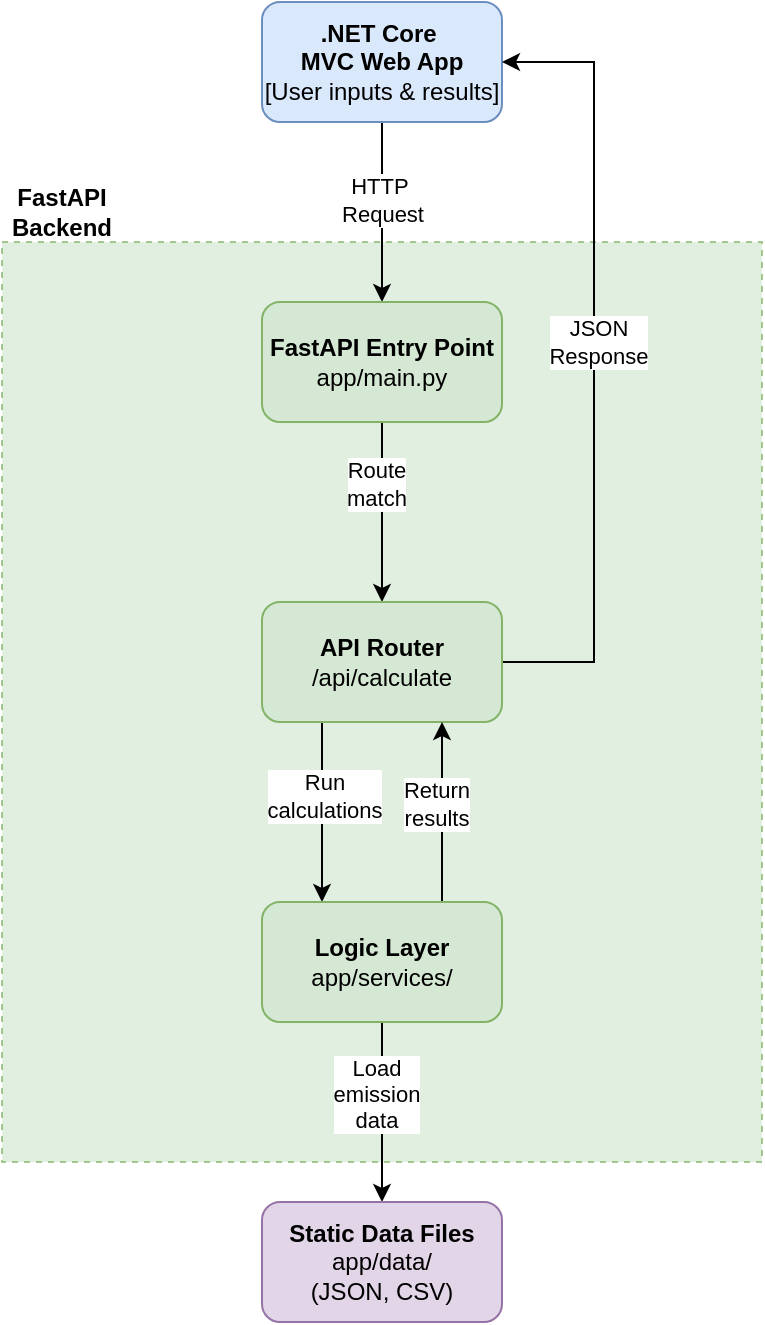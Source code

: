 <mxfile version="27.0.5">
  <diagram name="Page-1" id="2h7HDEM5m4908WPS2y2u">
    <mxGraphModel dx="1251" dy="660" grid="1" gridSize="10" guides="1" tooltips="1" connect="1" arrows="1" fold="1" page="1" pageScale="1" pageWidth="827" pageHeight="1169" math="0" shadow="0">
      <root>
        <mxCell id="0" />
        <mxCell id="1" parent="0" />
        <mxCell id="ARhQoWU-gYZ1ITcfCtZC-19" value="" style="rounded=0;whiteSpace=wrap;html=1;dashed=1;fillColor=#d5e8d4;strokeColor=#82b366;glass=0;shadow=0;opacity=70;" vertex="1" parent="1">
          <mxGeometry x="224" y="160" width="380" height="460" as="geometry" />
        </mxCell>
        <mxCell id="ARhQoWU-gYZ1ITcfCtZC-6" style="edgeStyle=orthogonalEdgeStyle;rounded=0;orthogonalLoop=1;jettySize=auto;html=1;entryX=0.5;entryY=0;entryDx=0;entryDy=0;" edge="1" parent="1" source="ARhQoWU-gYZ1ITcfCtZC-1" target="ARhQoWU-gYZ1ITcfCtZC-2">
          <mxGeometry relative="1" as="geometry" />
        </mxCell>
        <mxCell id="ARhQoWU-gYZ1ITcfCtZC-7" value="HTTP&amp;nbsp;&lt;div&gt;Request&lt;/div&gt;" style="edgeLabel;html=1;align=center;verticalAlign=middle;resizable=0;points=[];" vertex="1" connectable="0" parent="ARhQoWU-gYZ1ITcfCtZC-6">
          <mxGeometry x="-0.133" relative="1" as="geometry">
            <mxPoint as="offset" />
          </mxGeometry>
        </mxCell>
        <mxCell id="ARhQoWU-gYZ1ITcfCtZC-1" value="&lt;b&gt;.NET Core&amp;nbsp;&lt;/b&gt;&lt;div&gt;&lt;b&gt;MVC Web App&lt;/b&gt;&lt;/div&gt;&lt;div&gt;[User inputs &amp;amp; results]&lt;/div&gt;" style="rounded=1;whiteSpace=wrap;html=1;fillColor=#dae8fc;strokeColor=#6c8ebf;" vertex="1" parent="1">
          <mxGeometry x="354" y="40" width="120" height="60" as="geometry" />
        </mxCell>
        <mxCell id="ARhQoWU-gYZ1ITcfCtZC-8" style="edgeStyle=orthogonalEdgeStyle;rounded=0;orthogonalLoop=1;jettySize=auto;html=1;entryX=0.5;entryY=0;entryDx=0;entryDy=0;" edge="1" parent="1" source="ARhQoWU-gYZ1ITcfCtZC-2" target="ARhQoWU-gYZ1ITcfCtZC-3">
          <mxGeometry relative="1" as="geometry" />
        </mxCell>
        <mxCell id="ARhQoWU-gYZ1ITcfCtZC-9" value="Route&lt;div&gt;match&lt;/div&gt;" style="edgeLabel;html=1;align=center;verticalAlign=middle;resizable=0;points=[];" vertex="1" connectable="0" parent="ARhQoWU-gYZ1ITcfCtZC-8">
          <mxGeometry x="-0.311" y="-3" relative="1" as="geometry">
            <mxPoint as="offset" />
          </mxGeometry>
        </mxCell>
        <mxCell id="ARhQoWU-gYZ1ITcfCtZC-2" value="&lt;b&gt;FastAPI Entry Point&lt;/b&gt;&lt;div&gt;app/main.py&lt;/div&gt;" style="rounded=1;whiteSpace=wrap;html=1;fillColor=#d5e8d4;strokeColor=#82b366;" vertex="1" parent="1">
          <mxGeometry x="354" y="190" width="120" height="60" as="geometry" />
        </mxCell>
        <mxCell id="ARhQoWU-gYZ1ITcfCtZC-10" style="edgeStyle=orthogonalEdgeStyle;rounded=0;orthogonalLoop=1;jettySize=auto;html=1;entryX=0.25;entryY=0;entryDx=0;entryDy=0;exitX=0.25;exitY=1;exitDx=0;exitDy=0;" edge="1" parent="1" source="ARhQoWU-gYZ1ITcfCtZC-3" target="ARhQoWU-gYZ1ITcfCtZC-4">
          <mxGeometry relative="1" as="geometry" />
        </mxCell>
        <mxCell id="ARhQoWU-gYZ1ITcfCtZC-11" value="Run&lt;div&gt;calculations&lt;/div&gt;" style="edgeLabel;html=1;align=center;verticalAlign=middle;resizable=0;points=[];" vertex="1" connectable="0" parent="ARhQoWU-gYZ1ITcfCtZC-10">
          <mxGeometry x="-0.177" y="1" relative="1" as="geometry">
            <mxPoint as="offset" />
          </mxGeometry>
        </mxCell>
        <mxCell id="ARhQoWU-gYZ1ITcfCtZC-16" style="edgeStyle=elbowEdgeStyle;rounded=0;orthogonalLoop=1;jettySize=auto;html=1;entryX=1;entryY=0.5;entryDx=0;entryDy=0;elbow=vertical;" edge="1" parent="1" source="ARhQoWU-gYZ1ITcfCtZC-3" target="ARhQoWU-gYZ1ITcfCtZC-1">
          <mxGeometry relative="1" as="geometry">
            <Array as="points">
              <mxPoint x="520" y="320" />
            </Array>
          </mxGeometry>
        </mxCell>
        <mxCell id="ARhQoWU-gYZ1ITcfCtZC-18" value="JSON&lt;div&gt;Response&lt;/div&gt;" style="edgeLabel;html=1;align=center;verticalAlign=middle;resizable=0;points=[];" vertex="1" connectable="0" parent="ARhQoWU-gYZ1ITcfCtZC-16">
          <mxGeometry x="0.051" y="-2" relative="1" as="geometry">
            <mxPoint as="offset" />
          </mxGeometry>
        </mxCell>
        <mxCell id="ARhQoWU-gYZ1ITcfCtZC-3" value="&lt;b&gt;API Router&lt;/b&gt;&lt;div&gt;/api/calculate&lt;/div&gt;" style="rounded=1;whiteSpace=wrap;html=1;fillColor=#d5e8d4;strokeColor=#82b366;" vertex="1" parent="1">
          <mxGeometry x="354" y="340" width="120" height="60" as="geometry" />
        </mxCell>
        <mxCell id="ARhQoWU-gYZ1ITcfCtZC-12" style="edgeStyle=orthogonalEdgeStyle;rounded=0;orthogonalLoop=1;jettySize=auto;html=1;entryX=0.5;entryY=0;entryDx=0;entryDy=0;" edge="1" parent="1" source="ARhQoWU-gYZ1ITcfCtZC-4" target="ARhQoWU-gYZ1ITcfCtZC-5">
          <mxGeometry relative="1" as="geometry" />
        </mxCell>
        <mxCell id="ARhQoWU-gYZ1ITcfCtZC-13" value="Load&lt;div&gt;emission&lt;/div&gt;&lt;div&gt;data&lt;/div&gt;" style="edgeLabel;html=1;align=center;verticalAlign=middle;resizable=0;points=[];" vertex="1" connectable="0" parent="ARhQoWU-gYZ1ITcfCtZC-12">
          <mxGeometry x="-0.204" y="-3" relative="1" as="geometry">
            <mxPoint as="offset" />
          </mxGeometry>
        </mxCell>
        <mxCell id="ARhQoWU-gYZ1ITcfCtZC-14" style="edgeStyle=orthogonalEdgeStyle;rounded=0;orthogonalLoop=1;jettySize=auto;html=1;entryX=0.75;entryY=1;entryDx=0;entryDy=0;exitX=0.75;exitY=0;exitDx=0;exitDy=0;" edge="1" parent="1" source="ARhQoWU-gYZ1ITcfCtZC-4" target="ARhQoWU-gYZ1ITcfCtZC-3">
          <mxGeometry relative="1" as="geometry" />
        </mxCell>
        <mxCell id="ARhQoWU-gYZ1ITcfCtZC-15" value="Return&lt;div&gt;results&lt;/div&gt;" style="edgeLabel;html=1;align=center;verticalAlign=middle;resizable=0;points=[];" vertex="1" connectable="0" parent="ARhQoWU-gYZ1ITcfCtZC-14">
          <mxGeometry x="0.093" y="3" relative="1" as="geometry">
            <mxPoint as="offset" />
          </mxGeometry>
        </mxCell>
        <mxCell id="ARhQoWU-gYZ1ITcfCtZC-4" value="&lt;b&gt;Logic Layer&lt;/b&gt;&lt;br&gt;app/services/" style="rounded=1;whiteSpace=wrap;html=1;fillColor=#d5e8d4;strokeColor=#82b366;" vertex="1" parent="1">
          <mxGeometry x="354" y="490" width="120" height="60" as="geometry" />
        </mxCell>
        <mxCell id="ARhQoWU-gYZ1ITcfCtZC-5" value="&lt;b&gt;Static Data Files&lt;/b&gt;&lt;br&gt;app/data/&lt;div&gt;(JSON, CSV)&lt;/div&gt;" style="rounded=1;whiteSpace=wrap;html=1;fillColor=#e1d5e7;strokeColor=#9673a6;" vertex="1" parent="1">
          <mxGeometry x="354" y="640" width="120" height="60" as="geometry" />
        </mxCell>
        <mxCell id="ARhQoWU-gYZ1ITcfCtZC-20" value="&lt;b&gt;FastAPI Backend&lt;/b&gt;" style="text;html=1;align=center;verticalAlign=middle;whiteSpace=wrap;rounded=0;" vertex="1" parent="1">
          <mxGeometry x="224" y="130" width="60" height="30" as="geometry" />
        </mxCell>
      </root>
    </mxGraphModel>
  </diagram>
</mxfile>
